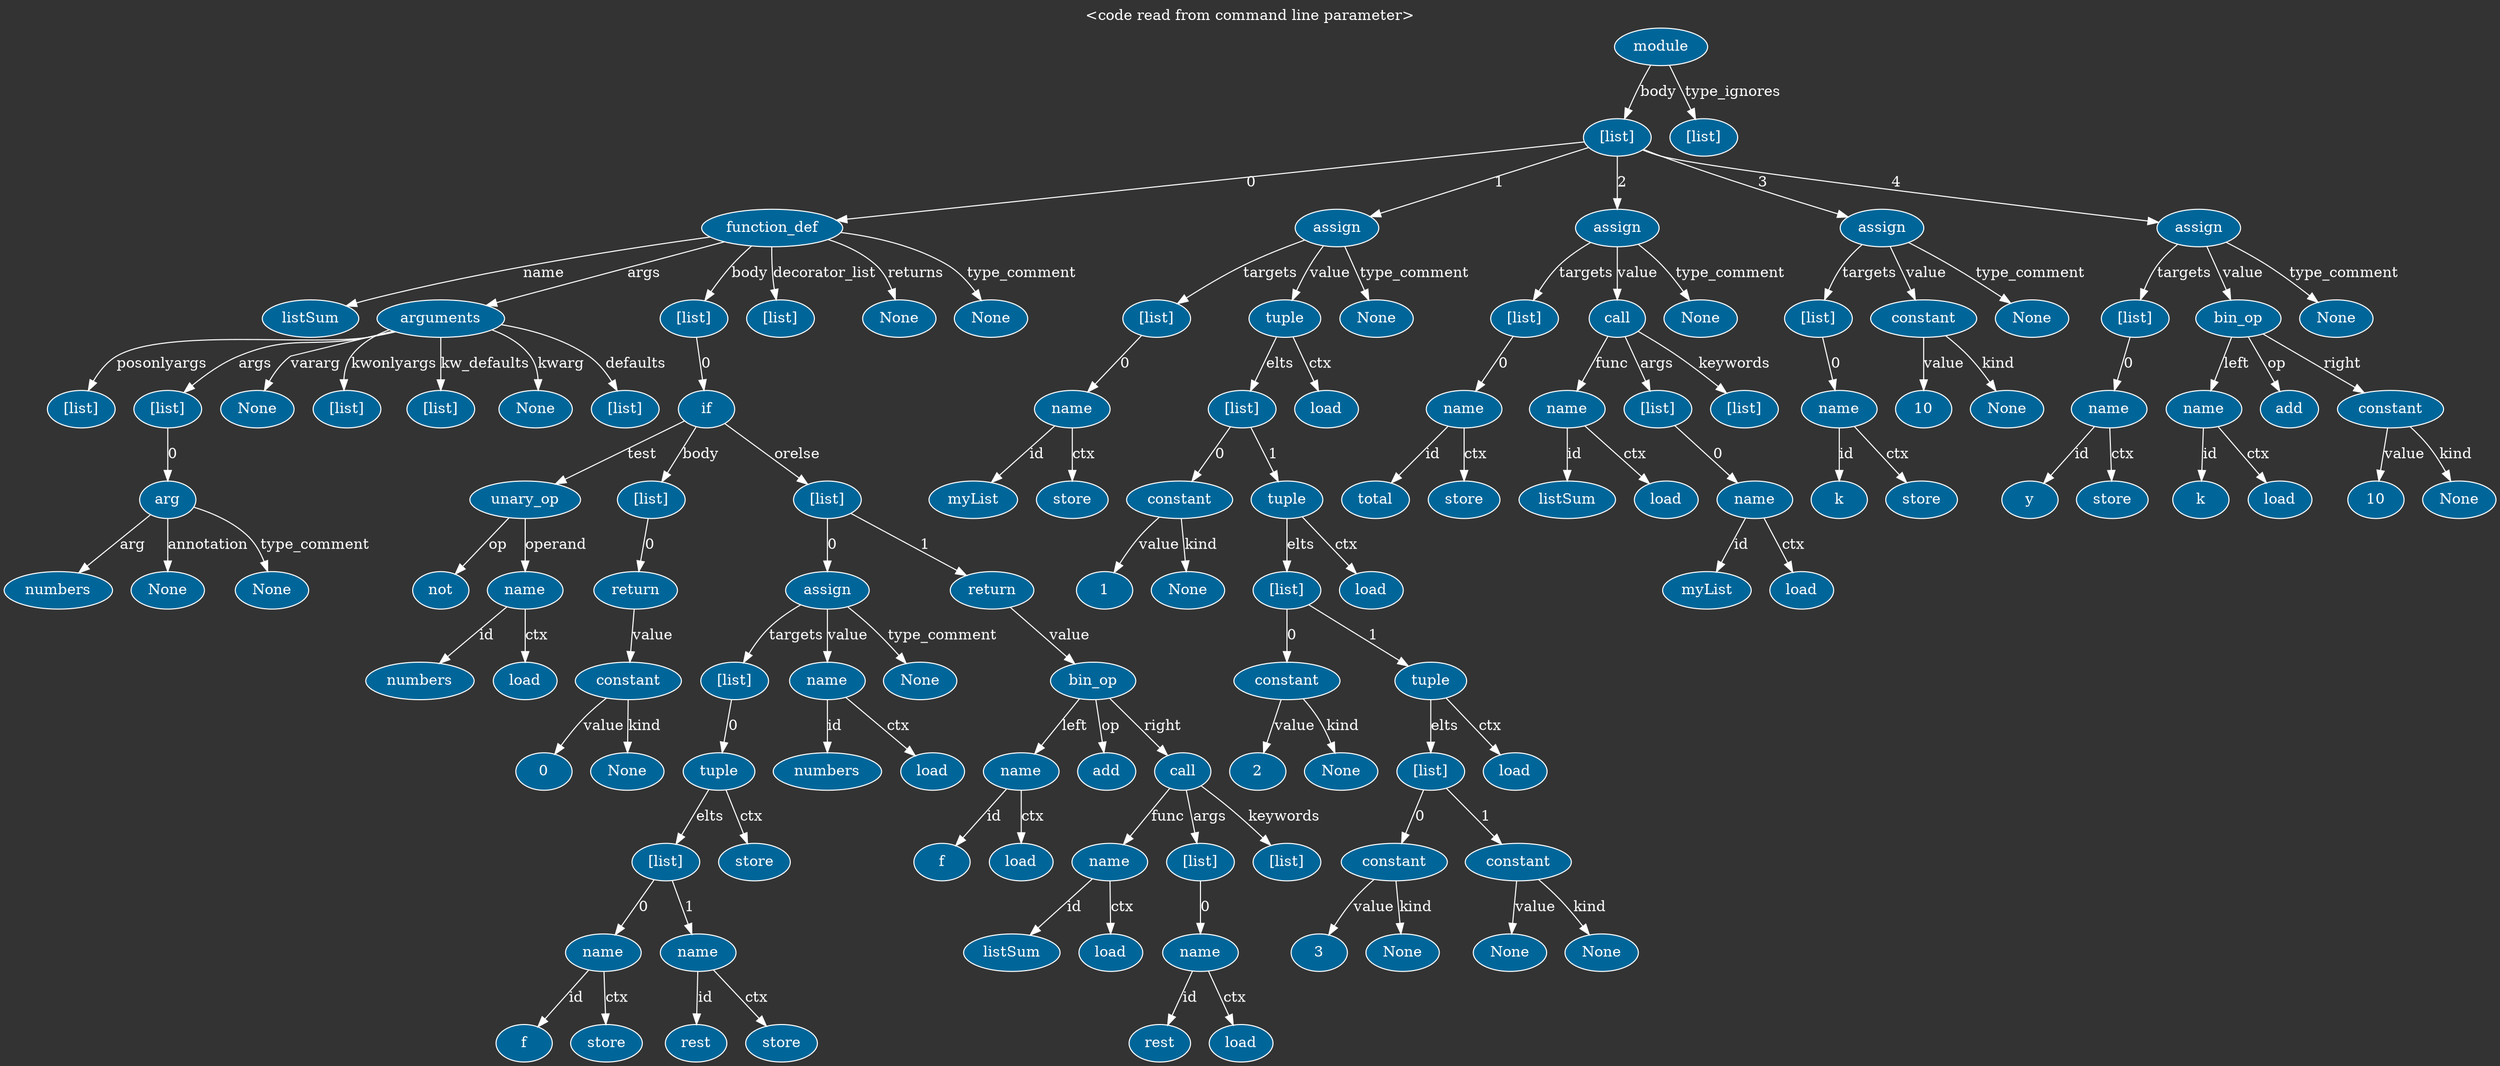 digraph {
	graph [bgcolor="#333333" fontcolor=white label="\<code read from command line parameter\>" labelloc=t margin=0]
	node [color=white fillcolor="#006699" fontcolor=white style=filled]
	edge [color=white fontcolor=white]
	4323249920 [label=module]
	4323250496 [label="[list]"]
	4323250176 [label=function_def]
	"00a4522f-44dc-42ca-ae23-d889a193b0df" [label=listSum]
	4323250176 -> "00a4522f-44dc-42ca-ae23-d889a193b0df" [label=name]
	4323250240 [label=arguments]
	4323251008 [label="[list]"]
	4323250240 -> 4323251008 [label=posonlyargs]
	4323251392 [label="[list]"]
	4323251584 [label=arg]
	"d59f55d9-6034-4606-8097-0c854e4747de" [label=numbers]
	4323251584 -> "d59f55d9-6034-4606-8097-0c854e4747de" [label=arg]
	"0046a890-36b1-4c02-ab33-07f290b68b3f" [label=None]
	4323251584 -> "0046a890-36b1-4c02-ab33-07f290b68b3f" [label=annotation]
	"53b533be-63ea-4290-ac8d-a75a29af96eb" [label=None]
	4323251584 -> "53b533be-63ea-4290-ac8d-a75a29af96eb" [label=type_comment]
	4323251392 -> 4323251584 [label=0]
	4323250240 -> 4323251392 [label=args]
	"7b181303-85e6-4ec7-8902-9d25e4b6cc89" [label=None]
	4323250240 -> "7b181303-85e6-4ec7-8902-9d25e4b6cc89" [label=vararg]
	4323223616 [label="[list]"]
	4323250240 -> 4323223616 [label=kwonlyargs]
	4323251264 [label="[list]"]
	4323250240 -> 4323251264 [label=kw_defaults]
	"753a8c0e-1896-49cb-8cf0-d3fe156f9c9e" [label=None]
	4323250240 -> "753a8c0e-1896-49cb-8cf0-d3fe156f9c9e" [label=kwarg]
	4323251648 [label="[list]"]
	4323250240 -> 4323251648 [label=defaults]
	4323250176 -> 4323250240 [label=args]
	4323249984 [label="[list]"]
	4323251328 [label=if]
	4323253120 [label=unary_op]
	4323253312 [label=not]
	4323253120 -> 4323253312 [label=op]
	4323253632 [label=name]
	"098ef7c1-e1b0-498a-90d4-d197144a5464" [label=numbers]
	4323253632 -> "098ef7c1-e1b0-498a-90d4-d197144a5464" [label=id]
	4323253952 [label=load]
	4323253632 -> 4323253952 [label=ctx]
	4323253120 -> 4323253632 [label=operand]
	4323251328 -> 4323253120 [label=test]
	4323250816 [label="[list]"]
	4323254400 [label=return]
	4323254592 [label=constant]
	"bf5ab7f3-eafd-4f96-aea6-d08bae27c746" [label=0]
	4323254592 -> "bf5ab7f3-eafd-4f96-aea6-d08bae27c746" [label=value]
	"05bd4b73-0197-441c-86c3-58af81553156" [label=None]
	4323254592 -> "05bd4b73-0197-441c-86c3-58af81553156" [label=kind]
	4323254400 -> 4323254592 [label=value]
	4323250816 -> 4323254400 [label=0]
	4323251328 -> 4323250816 [label=body]
	4323251520 [label="[list]"]
	4323255232 [label=assign]
	4323255360 [label="[list]"]
	4323255488 [label=tuple]
	4323255616 [label="[list]"]
	4323255744 [label=name]
	"5b967fd0-8b27-4900-b754-7e5ffc390d35" [label=f]
	4323255744 -> "5b967fd0-8b27-4900-b754-7e5ffc390d35" [label=id]
	4323256128 [label=store]
	4323255744 -> 4323256128 [label=ctx]
	4323255616 -> 4323255744 [label=0]
	4323256448 [label=name]
	"d254970d-76c8-4a04-9258-d11ba4673f35" [label=rest]
	4323256448 -> "d254970d-76c8-4a04-9258-d11ba4673f35" [label=id]
	4323256768 [label=store]
	4323256448 -> 4323256768 [label=ctx]
	4323255616 -> 4323256448 [label=1]
	4323255488 -> 4323255616 [label=elts]
	4323257216 [label=store]
	4323255488 -> 4323257216 [label=ctx]
	4323255360 -> 4323255488 [label=0]
	4323255232 -> 4323255360 [label=targets]
	4323257664 [label=name]
	"1b4a5341-2a8d-4bd0-818f-5811a7fa65e5" [label=numbers]
	4323257664 -> "1b4a5341-2a8d-4bd0-818f-5811a7fa65e5" [label=id]
	4323257984 [label=load]
	4323257664 -> 4323257984 [label=ctx]
	4323255232 -> 4323257664 [label=value]
	"2088b6c9-fd11-4e64-9439-b5830c033eee" [label=None]
	4323255232 -> "2088b6c9-fd11-4e64-9439-b5830c033eee" [label=type_comment]
	4323251520 -> 4323255232 [label=0]
	4323258496 [label=return]
	4323258688 [label=bin_op]
	4323258880 [label=name]
	"794b849e-3144-4beb-a49a-65446ec1c248" [label=f]
	4323258880 -> "794b849e-3144-4beb-a49a-65446ec1c248" [label=id]
	4323259200 [label=load]
	4323258880 -> 4323259200 [label=ctx]
	4323258688 -> 4323258880 [label=left]
	4323259584 [label=add]
	4323258688 -> 4323259584 [label=op]
	4323259904 [label=call]
	4323260096 [label=name]
	"88d5c79f-74cc-4c74-b367-13dea3d0abb3" [label=listSum]
	4323260096 -> "88d5c79f-74cc-4c74-b367-13dea3d0abb3" [label=id]
	4323260416 [label=load]
	4323260096 -> 4323260416 [label=ctx]
	4323259904 -> 4323260096 [label=func]
	4323255872 [label="[list]"]
	4323260800 [label=name]
	"a14d5655-756f-42c8-8d76-baa7f4394ec1" [label=rest]
	4323260800 -> "a14d5655-756f-42c8-8d76-baa7f4394ec1" [label=id]
	4323261184 [label=load]
	4323260800 -> 4323261184 [label=ctx]
	4323255872 -> 4323260800 [label=0]
	4323259904 -> 4323255872 [label=args]
	4323260928 [label="[list]"]
	4323259904 -> 4323260928 [label=keywords]
	4323258688 -> 4323259904 [label=right]
	4323258496 -> 4323258688 [label=value]
	4323251520 -> 4323258496 [label=1]
	4323251328 -> 4323251520 [label=orelse]
	4323249984 -> 4323251328 [label=0]
	4323250176 -> 4323249984 [label=body]
	4323261632 [label="[list]"]
	4323250176 -> 4323261632 [label=decorator_list]
	"7f433dc2-4369-4847-bc3b-90e5cf19adcb" [label=None]
	4323250176 -> "7f433dc2-4369-4847-bc3b-90e5cf19adcb" [label=returns]
	"ba83218c-3531-4b2d-9584-30436d057211" [label=None]
	4323250176 -> "ba83218c-3531-4b2d-9584-30436d057211" [label=type_comment]
	4323250496 -> 4323250176 [label=0]
	4323312128 [label=assign]
	4323261888 [label="[list]"]
	4323312192 [label=name]
	"33b6d5a1-40f3-469c-8408-c81524ede49c" [label=myList]
	4323312192 -> "33b6d5a1-40f3-469c-8408-c81524ede49c" [label=id]
	4323312512 [label=store]
	4323312192 -> 4323312512 [label=ctx]
	4323261888 -> 4323312192 [label=0]
	4323312128 -> 4323261888 [label=targets]
	4323312960 [label=tuple]
	4323311936 [label="[list]"]
	4323313152 [label=constant]
	"81b2826e-530f-41e8-b97c-2310f6419789" [label=1]
	4323313152 -> "81b2826e-530f-41e8-b97c-2310f6419789" [label=value]
	"aced3ae9-f030-48ab-bdcd-29075253106f" [label=None]
	4323313152 -> "aced3ae9-f030-48ab-bdcd-29075253106f" [label=kind]
	4323311936 -> 4323313152 [label=0]
	4323313664 [label=tuple]
	4323313280 [label="[list]"]
	4323313856 [label=constant]
	"b76c462b-6f1b-46ef-8cb8-a2bd2ad5e27c" [label=2]
	4323313856 -> "b76c462b-6f1b-46ef-8cb8-a2bd2ad5e27c" [label=value]
	"bc259f45-b679-49aa-8398-983b1afb4661" [label=None]
	4323313856 -> "bc259f45-b679-49aa-8398-983b1afb4661" [label=kind]
	4323313280 -> 4323313856 [label=0]
	4323314368 [label=tuple]
	4323313984 [label="[list]"]
	4323314560 [label=constant]
	"44c46aa5-cc25-4211-bc64-dda59601a769" [label=3]
	4323314560 -> "44c46aa5-cc25-4211-bc64-dda59601a769" [label=value]
	"5a8bcec4-db83-4205-bf64-dadd6d80eda2" [label=None]
	4323314560 -> "5a8bcec4-db83-4205-bf64-dadd6d80eda2" [label=kind]
	4323313984 -> 4323314560 [label=0]
	4323315072 [label=constant]
	"750fcd22-1988-427c-ac02-1ec2936ed4a5" [label=None]
	4323315072 -> "750fcd22-1988-427c-ac02-1ec2936ed4a5" [label=value]
	"70f1e6c5-6487-4d58-8722-2ad2c035d73b" [label=None]
	4323315072 -> "70f1e6c5-6487-4d58-8722-2ad2c035d73b" [label=kind]
	4323313984 -> 4323315072 [label=1]
	4323314368 -> 4323313984 [label=elts]
	4323315584 [label=load]
	4323314368 -> 4323315584 [label=ctx]
	4323313280 -> 4323314368 [label=1]
	4323313664 -> 4323313280 [label=elts]
	4323315904 [label=load]
	4323313664 -> 4323315904 [label=ctx]
	4323311936 -> 4323313664 [label=1]
	4323312960 -> 4323311936 [label=elts]
	4323316224 [label=load]
	4323312960 -> 4323316224 [label=ctx]
	4323312128 -> 4323312960 [label=value]
	"6f3bb297-de6c-4f1e-9353-2908456b7a95" [label=None]
	4323312128 -> "6f3bb297-de6c-4f1e-9353-2908456b7a95" [label=type_comment]
	4323250496 -> 4323312128 [label=1]
	4323316608 [label=assign]
	4323314688 [label="[list]"]
	4323316800 [label=name]
	"7a6a120a-ad86-413d-bb78-717c3f873749" [label=total]
	4323316800 -> "7a6a120a-ad86-413d-bb78-717c3f873749" [label=id]
	4323317184 [label=store]
	4323316800 -> 4323317184 [label=ctx]
	4323314688 -> 4323316800 [label=0]
	4323316608 -> 4323314688 [label=targets]
	4323317568 [label=call]
	4323317696 [label=name]
	"090f62bf-037a-4482-bbb2-6559df93fbe4" [label=listSum]
	4323317696 -> "090f62bf-037a-4482-bbb2-6559df93fbe4" [label=id]
	4323317952 [label=load]
	4323317696 -> 4323317952 [label=ctx]
	4323317568 -> 4323317696 [label=func]
	4323316928 [label="[list]"]
	4323318336 [label=name]
	"4eea27bc-8de3-4c67-a663-55d484d74867" [label=myList]
	4323318336 -> "4eea27bc-8de3-4c67-a663-55d484d74867" [label=id]
	4323318592 [label=load]
	4323318336 -> 4323318592 [label=ctx]
	4323316928 -> 4323318336 [label=0]
	4323317568 -> 4323316928 [label=args]
	4323318464 [label="[list]"]
	4323317568 -> 4323318464 [label=keywords]
	4323316608 -> 4323317568 [label=value]
	"a15cef2d-3019-479d-871d-a1e2f432a275" [label=None]
	4323316608 -> "a15cef2d-3019-479d-871d-a1e2f432a275" [label=type_comment]
	4323250496 -> 4323316608 [label=2]
	4323319296 [label=assign]
	4323318976 [label="[list]"]
	4323319424 [label=name]
	"c8e35b85-3b41-4df7-a09a-4ea5c0f40b43" [label=k]
	4323319424 -> "c8e35b85-3b41-4df7-a09a-4ea5c0f40b43" [label=id]
	4323319808 [label=store]
	4323319424 -> 4323319808 [label=ctx]
	4323318976 -> 4323319424 [label=0]
	4323319296 -> 4323318976 [label=targets]
	4323320192 [label=constant]
	"9aadc19a-6c02-46ee-be19-f5881bded6d7" [label=10]
	4323320192 -> "9aadc19a-6c02-46ee-be19-f5881bded6d7" [label=value]
	"4666571c-7c7e-4276-8b60-507795805833" [label=None]
	4323320192 -> "4666571c-7c7e-4276-8b60-507795805833" [label=kind]
	4323319296 -> 4323320192 [label=value]
	"65e5d111-2d6d-4913-bc63-ffe3bf3b60e4" [label=None]
	4323319296 -> "65e5d111-2d6d-4913-bc63-ffe3bf3b60e4" [label=type_comment]
	4323250496 -> 4323319296 [label=3]
	4323320832 [label=assign]
	4323319552 [label="[list]"]
	4323321024 [label=name]
	"da49443d-163c-45f8-a7af-f72ddb5c6aa8" [label=y]
	4323321024 -> "da49443d-163c-45f8-a7af-f72ddb5c6aa8" [label=id]
	4323321344 [label=store]
	4323321024 -> 4323321344 [label=ctx]
	4323319552 -> 4323321024 [label=0]
	4323320832 -> 4323319552 [label=targets]
	4323321728 [label=bin_op]
	4323321920 [label=name]
	"1cdfe3a0-c85b-4a46-9123-a21dfa703af7" [label=k]
	4323321920 -> "1cdfe3a0-c85b-4a46-9123-a21dfa703af7" [label=id]
	4323322240 [label=load]
	4323321920 -> 4323322240 [label=ctx]
	4323321728 -> 4323321920 [label=left]
	4323322560 [label=add]
	4323321728 -> 4323322560 [label=op]
	4323322816 [label=constant]
	"b33c1179-5285-47fc-bc7c-3c0603214e28" [label=10]
	4323322816 -> "b33c1179-5285-47fc-bc7c-3c0603214e28" [label=value]
	"9f6ab7ce-50e7-48d1-9b58-1bf91f4e8680" [label=None]
	4323322816 -> "9f6ab7ce-50e7-48d1-9b58-1bf91f4e8680" [label=kind]
	4323321728 -> 4323322816 [label=right]
	4323320832 -> 4323321728 [label=value]
	"dec94456-e62e-42a8-973f-6fc2dfa051ff" [label=None]
	4323320832 -> "dec94456-e62e-42a8-973f-6fc2dfa051ff" [label=type_comment]
	4323250496 -> 4323320832 [label=4]
	4323249920 -> 4323250496 [label=body]
	4323321152 [label="[list]"]
	4323249920 -> 4323321152 [label=type_ignores]
}
